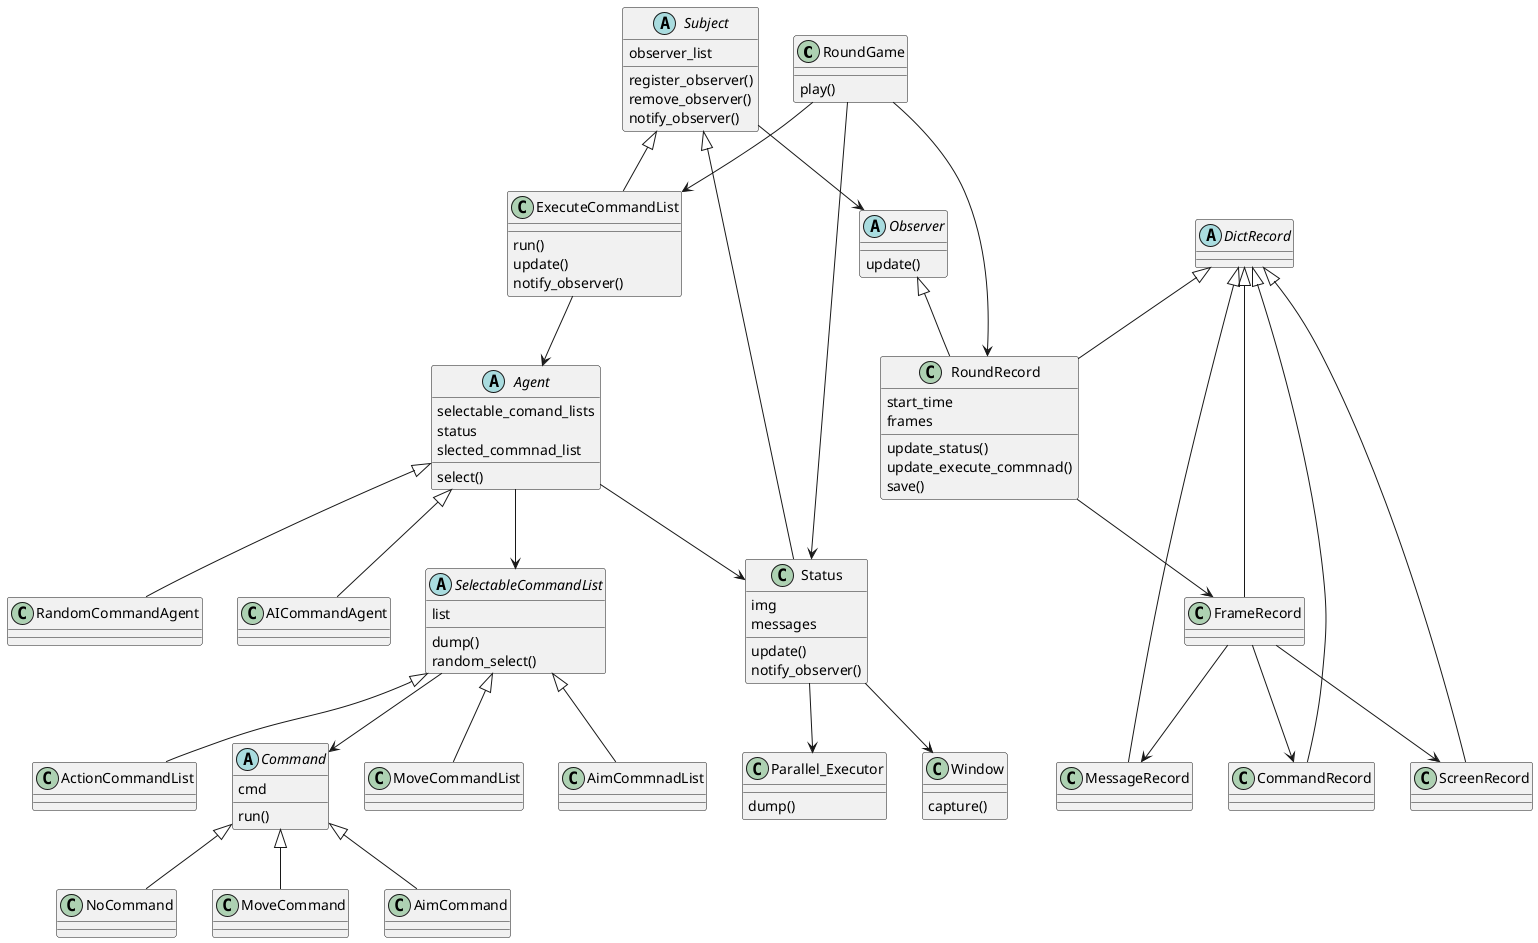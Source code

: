 @startuml
class RoundGame {
  play()
}
abstract class Agent {
  selectable_comand_lists
  status
  slected_commnad_list
  select()
}
class RandomCommandAgent {
}
class AICommandAgent {
}
abstract class Observer {
 update()
}
abstract class Subject {
 observer_list
 register_observer()
 remove_observer()
 notify_observer()
}
abstract class Command {
  cmd
  run()
}
class NoCommand {
}
class MoveCommand {
}
class AimCommand {
}
abstract class SelectableCommandList {
 list
 dump()
 random_select()
}
class ExecuteCommandList{
 run()
 update()
 notify_observer()
}
class Status {
 img
 messages
 update()
 notify_observer()
}
class Window {
  capture()
}
class Parallel_Executor {
  dump()
}
abstract class DictRecord {
}
class RoundRecord {
  start_time
  frames
  update_status()
  update_execute_commnad()
  save()
}
class FrameRecord {
}
class ScreenRecord {
}
class MessageRecord {
}
class CommandRecord {
}
DictRecord <|-- RoundRecord
DictRecord <|-- FrameRecord
DictRecord <|-- ScreenRecord
DictRecord <|-- MessageRecord
DictRecord <|-- CommandRecord
RoundRecord --> FrameRecord
FrameRecord --> ScreenRecord
FrameRecord --> MessageRecord
FrameRecord --> CommandRecord

Observer <|-- RoundRecord
RoundGame --> ExecuteCommandList
RoundGame --> Status
RoundGame --> RoundRecord
Agent <|-- RandomCommandAgent
Agent <|-- AICommandAgent
Agent --> Status
Agent --> SelectableCommandList
SelectableCommandList <|-- MoveCommandList
SelectableCommandList <|-- AimCommnadList
SelectableCommandList <|-- ActionCommandList
SelectableCommandList --> Command
ExecuteCommandList --> Agent
Command <|-- NoCommand
Command <|-- MoveCommand
Command <|-- AimCommand
Subject <|-- Status
Subject <|-- ExecuteCommandList
Subject --> Observer
Status --> Window
Status --> Parallel_Executor
@enduml